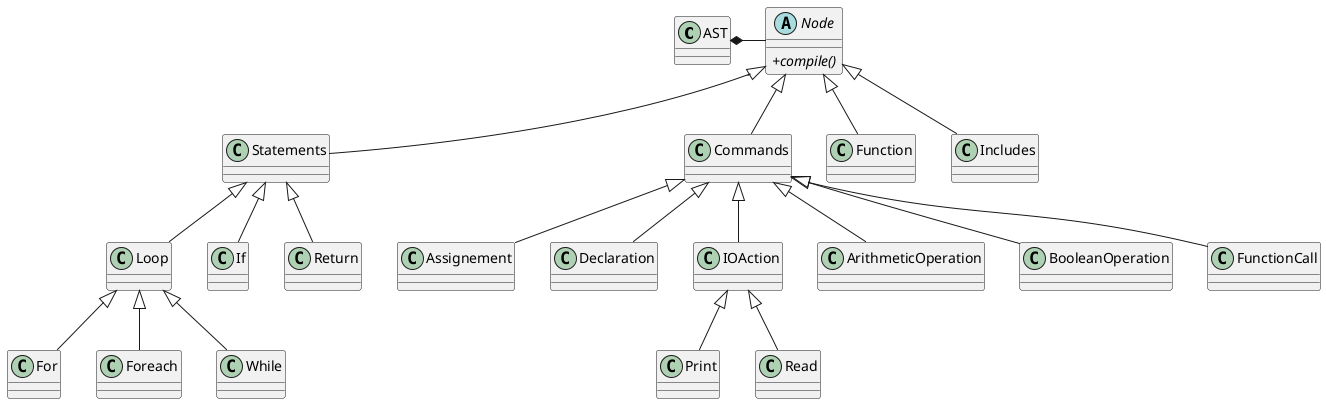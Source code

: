 @startuml
skinparam classAttributeIconSize 0

class AST {
}

AST *- Node

abstract class Node {
+ {abstract} compile()
}

Node <|-- Statements
Node <|-- Commands
Node <|-- Function
Node <|-- Includes

Commands <|-- Assignement
Commands <|-- Declaration
Commands <|-- IOAction
Commands <|-- ArithmeticOperation
Commands <|-- BooleanOperation
Commands <|-- FunctionCall

Statements <|-- Loop
Statements <|-- If
Statements <|-- Return

Loop <|-- For
Loop <|-- Foreach
Loop <|-- While

IOAction <|-- Print
IOAction <|-- Read
@enduml
